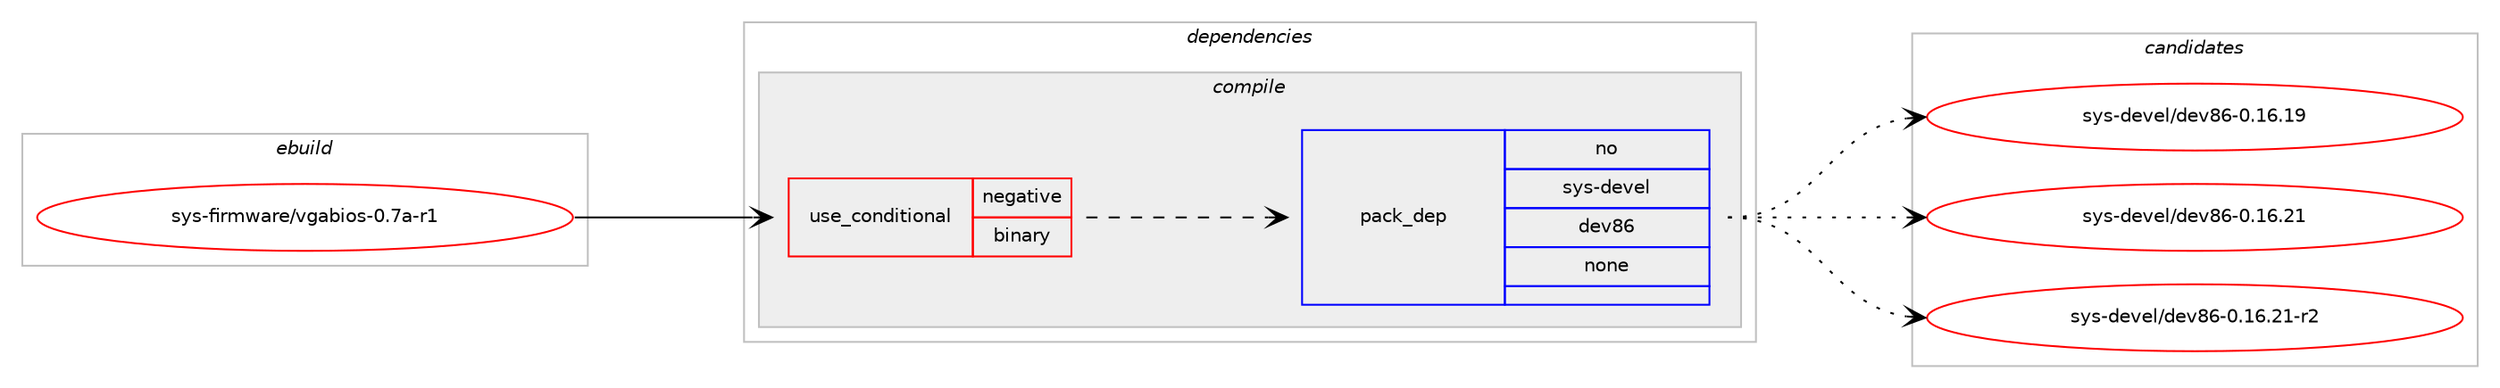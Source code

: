 digraph prolog {

# *************
# Graph options
# *************

newrank=true;
concentrate=true;
compound=true;
graph [rankdir=LR,fontname=Helvetica,fontsize=10,ranksep=1.5];#, ranksep=2.5, nodesep=0.2];
edge  [arrowhead=vee];
node  [fontname=Helvetica,fontsize=10];

# **********
# The ebuild
# **********

subgraph cluster_leftcol {
color=gray;
rank=same;
label=<<i>ebuild</i>>;
id [label="sys-firmware/vgabios-0.7a-r1", color=red, width=4, href="../sys-firmware/vgabios-0.7a-r1.svg"];
}

# ****************
# The dependencies
# ****************

subgraph cluster_midcol {
color=gray;
label=<<i>dependencies</i>>;
subgraph cluster_compile {
fillcolor="#eeeeee";
style=filled;
label=<<i>compile</i>>;
subgraph cond116474 {
dependency486105 [label=<<TABLE BORDER="0" CELLBORDER="1" CELLSPACING="0" CELLPADDING="4"><TR><TD ROWSPAN="3" CELLPADDING="10">use_conditional</TD></TR><TR><TD>negative</TD></TR><TR><TD>binary</TD></TR></TABLE>>, shape=none, color=red];
subgraph pack361132 {
dependency486106 [label=<<TABLE BORDER="0" CELLBORDER="1" CELLSPACING="0" CELLPADDING="4" WIDTH="220"><TR><TD ROWSPAN="6" CELLPADDING="30">pack_dep</TD></TR><TR><TD WIDTH="110">no</TD></TR><TR><TD>sys-devel</TD></TR><TR><TD>dev86</TD></TR><TR><TD>none</TD></TR><TR><TD></TD></TR></TABLE>>, shape=none, color=blue];
}
dependency486105:e -> dependency486106:w [weight=20,style="dashed",arrowhead="vee"];
}
id:e -> dependency486105:w [weight=20,style="solid",arrowhead="vee"];
}
subgraph cluster_compileandrun {
fillcolor="#eeeeee";
style=filled;
label=<<i>compile and run</i>>;
}
subgraph cluster_run {
fillcolor="#eeeeee";
style=filled;
label=<<i>run</i>>;
}
}

# **************
# The candidates
# **************

subgraph cluster_choices {
rank=same;
color=gray;
label=<<i>candidates</i>>;

subgraph choice361132 {
color=black;
nodesep=1;
choice115121115451001011181011084710010111856544548464954464957 [label="sys-devel/dev86-0.16.19", color=red, width=4,href="../sys-devel/dev86-0.16.19.svg"];
choice115121115451001011181011084710010111856544548464954465049 [label="sys-devel/dev86-0.16.21", color=red, width=4,href="../sys-devel/dev86-0.16.21.svg"];
choice1151211154510010111810110847100101118565445484649544650494511450 [label="sys-devel/dev86-0.16.21-r2", color=red, width=4,href="../sys-devel/dev86-0.16.21-r2.svg"];
dependency486106:e -> choice115121115451001011181011084710010111856544548464954464957:w [style=dotted,weight="100"];
dependency486106:e -> choice115121115451001011181011084710010111856544548464954465049:w [style=dotted,weight="100"];
dependency486106:e -> choice1151211154510010111810110847100101118565445484649544650494511450:w [style=dotted,weight="100"];
}
}

}
